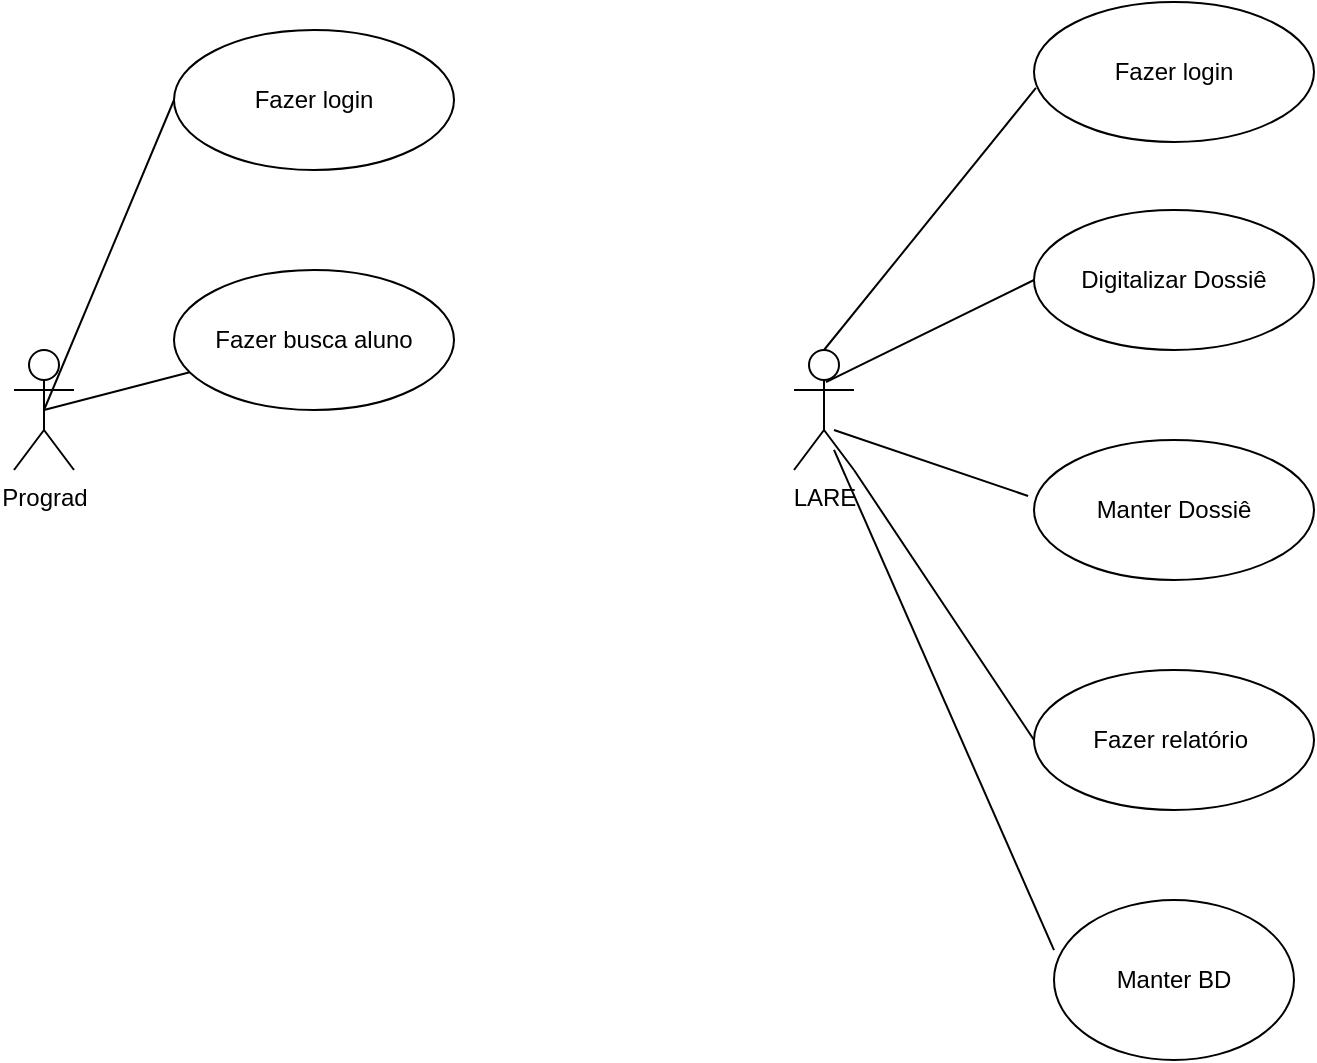 <mxfile version="12.1.0" type="github" pages="1"><diagram id="YWQn3CbiuZVx-SB39vcY" name="Page-1"><mxGraphModel dx="862" dy="450" grid="1" gridSize="10" guides="1" tooltips="1" connect="1" arrows="1" fold="1" page="1" pageScale="1" pageWidth="827" pageHeight="1169" math="0" shadow="0"><root><mxCell id="0"/><mxCell id="1" parent="0"/><mxCell id="id8xCaVp1P_KITehOk-W-5" value="Prograd" style="shape=umlActor;verticalLabelPosition=bottom;labelBackgroundColor=#ffffff;verticalAlign=top;html=1;" parent="1" vertex="1"><mxGeometry x="120" y="250" width="30" height="60" as="geometry"/></mxCell><mxCell id="id8xCaVp1P_KITehOk-W-15" value="Fazer login" style="ellipse;whiteSpace=wrap;html=1;" parent="1" vertex="1"><mxGeometry x="200" y="90" width="140" height="70" as="geometry"/></mxCell><mxCell id="id8xCaVp1P_KITehOk-W-16" value="Fazer busca aluno" style="ellipse;whiteSpace=wrap;html=1;" parent="1" vertex="1"><mxGeometry x="200" y="210" width="140" height="70" as="geometry"/></mxCell><mxCell id="id8xCaVp1P_KITehOk-W-21" value="" style="edgeStyle=none;html=1;endArrow=none;verticalAlign=bottom;exitX=0.5;exitY=0.5;exitDx=0;exitDy=0;exitPerimeter=0;" parent="1" source="id8xCaVp1P_KITehOk-W-5" target="id8xCaVp1P_KITehOk-W-16" edge="1"><mxGeometry width="160" relative="1" as="geometry"><mxPoint x="110" y="540" as="sourcePoint"/><mxPoint x="270" y="540" as="targetPoint"/></mxGeometry></mxCell><mxCell id="id8xCaVp1P_KITehOk-W-22" value="" style="edgeStyle=none;html=1;endArrow=none;verticalAlign=bottom;exitX=0.5;exitY=0.5;exitDx=0;exitDy=0;exitPerimeter=0;entryX=0;entryY=0.5;entryDx=0;entryDy=0;" parent="1" source="id8xCaVp1P_KITehOk-W-5" target="id8xCaVp1P_KITehOk-W-15" edge="1"><mxGeometry width="160" relative="1" as="geometry"><mxPoint x="110" y="540" as="sourcePoint"/><mxPoint x="270" y="540" as="targetPoint"/></mxGeometry></mxCell><mxCell id="id8xCaVp1P_KITehOk-W-23" value="LARE" style="shape=umlActor;html=1;verticalLabelPosition=bottom;verticalAlign=top;align=center;" parent="1" vertex="1"><mxGeometry x="510" y="250" width="30" height="60" as="geometry"/></mxCell><mxCell id="id8xCaVp1P_KITehOk-W-24" value="Fazer login" style="ellipse;whiteSpace=wrap;html=1;" parent="1" vertex="1"><mxGeometry x="630" y="76" width="140" height="70" as="geometry"/></mxCell><mxCell id="id8xCaVp1P_KITehOk-W-25" value="Digitalizar Dossiê" style="ellipse;whiteSpace=wrap;html=1;" parent="1" vertex="1"><mxGeometry x="630" y="180" width="140" height="70" as="geometry"/></mxCell><mxCell id="id8xCaVp1P_KITehOk-W-26" value="Manter Dossiê" style="ellipse;whiteSpace=wrap;html=1;" parent="1" vertex="1"><mxGeometry x="630" y="295" width="140" height="70" as="geometry"/></mxCell><mxCell id="id8xCaVp1P_KITehOk-W-27" value="Fazer relatório&amp;nbsp;" style="ellipse;whiteSpace=wrap;html=1;" parent="1" vertex="1"><mxGeometry x="630" y="410" width="140" height="70" as="geometry"/></mxCell><mxCell id="id8xCaVp1P_KITehOk-W-29" value="" style="edgeStyle=none;html=1;endArrow=none;verticalAlign=bottom;exitX=1;exitY=1;exitDx=0;exitDy=0;exitPerimeter=0;entryX=0;entryY=0.5;entryDx=0;entryDy=0;" parent="1" source="id8xCaVp1P_KITehOk-W-23" target="id8xCaVp1P_KITehOk-W-27" edge="1"><mxGeometry width="160" relative="1" as="geometry"><mxPoint x="110" y="540" as="sourcePoint"/><mxPoint x="270" y="540" as="targetPoint"/></mxGeometry></mxCell><mxCell id="id8xCaVp1P_KITehOk-W-30" value="" style="edgeStyle=none;html=1;endArrow=none;verticalAlign=bottom;entryX=-0.021;entryY=0.4;entryDx=0;entryDy=0;entryPerimeter=0;" parent="1" target="id8xCaVp1P_KITehOk-W-26" edge="1"><mxGeometry width="160" relative="1" as="geometry"><mxPoint x="530" y="290" as="sourcePoint"/><mxPoint x="270" y="540" as="targetPoint"/></mxGeometry></mxCell><mxCell id="id8xCaVp1P_KITehOk-W-32" value="" style="edgeStyle=none;html=1;endArrow=none;verticalAlign=bottom;exitX=0.533;exitY=0.267;exitDx=0;exitDy=0;exitPerimeter=0;entryX=0;entryY=0.5;entryDx=0;entryDy=0;" parent="1" source="id8xCaVp1P_KITehOk-W-23" target="id8xCaVp1P_KITehOk-W-25" edge="1"><mxGeometry width="160" relative="1" as="geometry"><mxPoint x="110" y="540" as="sourcePoint"/><mxPoint x="270" y="540" as="targetPoint"/></mxGeometry></mxCell><mxCell id="id8xCaVp1P_KITehOk-W-33" value="" style="edgeStyle=none;html=1;endArrow=none;verticalAlign=bottom;exitX=0.5;exitY=0;exitDx=0;exitDy=0;exitPerimeter=0;entryX=0.007;entryY=0.614;entryDx=0;entryDy=0;entryPerimeter=0;" parent="1" source="id8xCaVp1P_KITehOk-W-23" target="id8xCaVp1P_KITehOk-W-24" edge="1"><mxGeometry width="160" relative="1" as="geometry"><mxPoint x="110" y="540" as="sourcePoint"/><mxPoint x="270" y="540" as="targetPoint"/></mxGeometry></mxCell><mxCell id="IZrMrn6NiP-oImdDztkO-1" value="Manter BD" style="ellipse;whiteSpace=wrap;html=1;" vertex="1" parent="1"><mxGeometry x="640" y="525" width="120" height="80" as="geometry"/></mxCell><mxCell id="IZrMrn6NiP-oImdDztkO-2" value="" style="endArrow=none;html=1;entryX=0.667;entryY=0.833;entryDx=0;entryDy=0;entryPerimeter=0;exitX=0;exitY=0.313;exitDx=0;exitDy=0;exitPerimeter=0;" edge="1" parent="1" source="IZrMrn6NiP-oImdDztkO-1" target="id8xCaVp1P_KITehOk-W-23"><mxGeometry width="50" height="50" relative="1" as="geometry"><mxPoint x="110" y="680" as="sourcePoint"/><mxPoint x="160" y="630" as="targetPoint"/></mxGeometry></mxCell></root></mxGraphModel></diagram></mxfile>